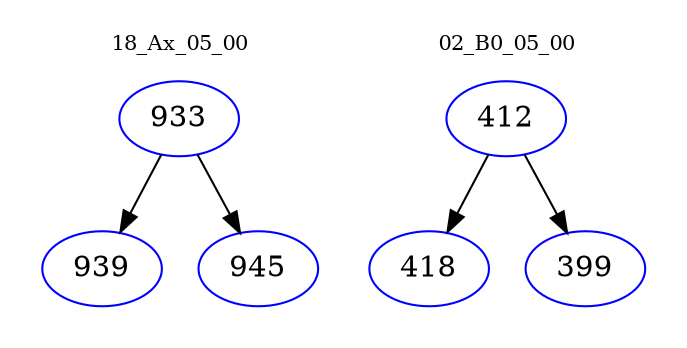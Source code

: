 digraph{
subgraph cluster_0 {
color = white
label = "18_Ax_05_00";
fontsize=10;
T0_933 [label="933", color="blue"]
T0_933 -> T0_939 [color="black"]
T0_939 [label="939", color="blue"]
T0_933 -> T0_945 [color="black"]
T0_945 [label="945", color="blue"]
}
subgraph cluster_1 {
color = white
label = "02_B0_05_00";
fontsize=10;
T1_412 [label="412", color="blue"]
T1_412 -> T1_418 [color="black"]
T1_418 [label="418", color="blue"]
T1_412 -> T1_399 [color="black"]
T1_399 [label="399", color="blue"]
}
}
